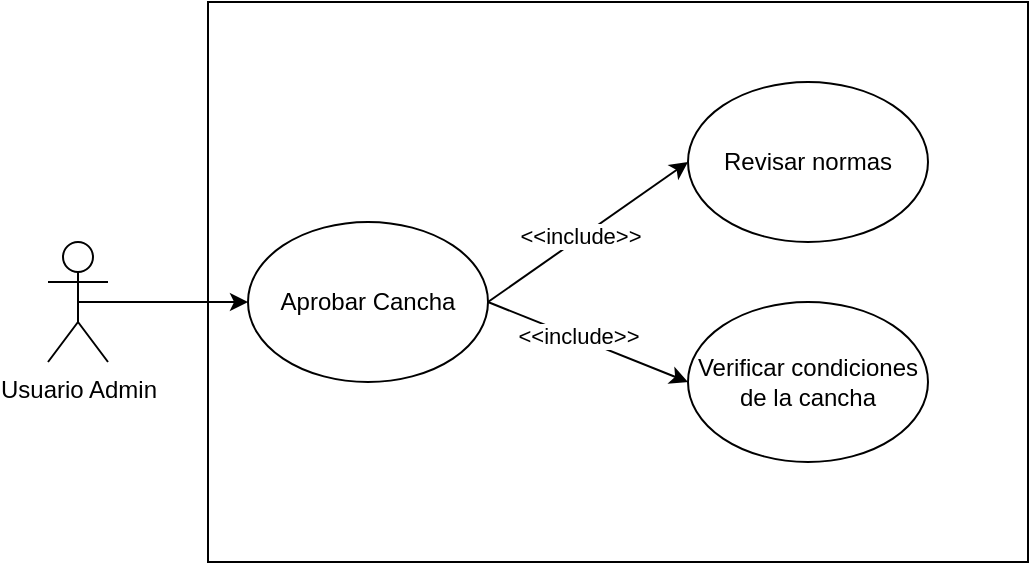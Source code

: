 <mxfile version="24.7.10">
  <diagram name="Página-1" id="H35z8zRqaceN1AceuVCz">
    <mxGraphModel grid="1" page="1" gridSize="10" guides="1" tooltips="1" connect="1" arrows="1" fold="1" pageScale="1" pageWidth="827" pageHeight="1169" math="0" shadow="0">
      <root>
        <mxCell id="0" />
        <mxCell id="1" parent="0" />
        <mxCell id="dLItnMSgPNpztyV-Zrei-2" value="" style="rounded=0;whiteSpace=wrap;html=1;" vertex="1" parent="1">
          <mxGeometry x="170" y="170" width="410" height="280" as="geometry" />
        </mxCell>
        <mxCell id="dLItnMSgPNpztyV-Zrei-4" style="rounded=0;orthogonalLoop=1;jettySize=auto;html=1;exitX=0.5;exitY=0.5;exitDx=0;exitDy=0;exitPerimeter=0;entryX=0;entryY=0.5;entryDx=0;entryDy=0;" edge="1" parent="1" source="dLItnMSgPNpztyV-Zrei-1" target="dLItnMSgPNpztyV-Zrei-3">
          <mxGeometry relative="1" as="geometry" />
        </mxCell>
        <mxCell id="dLItnMSgPNpztyV-Zrei-1" value="Usuario Admin" style="shape=umlActor;verticalLabelPosition=bottom;verticalAlign=top;html=1;outlineConnect=0;" vertex="1" parent="1">
          <mxGeometry x="90" y="290" width="30" height="60" as="geometry" />
        </mxCell>
        <mxCell id="dLItnMSgPNpztyV-Zrei-7" style="rounded=0;orthogonalLoop=1;jettySize=auto;html=1;exitX=1;exitY=0.5;exitDx=0;exitDy=0;entryX=0;entryY=0.5;entryDx=0;entryDy=0;" edge="1" parent="1" source="dLItnMSgPNpztyV-Zrei-3" target="dLItnMSgPNpztyV-Zrei-5">
          <mxGeometry relative="1" as="geometry" />
        </mxCell>
        <mxCell id="dLItnMSgPNpztyV-Zrei-9" value="&amp;lt;&amp;lt;include&amp;gt;&amp;gt;" style="edgeLabel;html=1;align=center;verticalAlign=middle;resizable=0;points=[];" connectable="0" vertex="1" parent="dLItnMSgPNpztyV-Zrei-7">
          <mxGeometry x="-0.086" y="1" relative="1" as="geometry">
            <mxPoint as="offset" />
          </mxGeometry>
        </mxCell>
        <mxCell id="dLItnMSgPNpztyV-Zrei-8" style="edgeStyle=none;rounded=0;orthogonalLoop=1;jettySize=auto;html=1;exitX=1;exitY=0.5;exitDx=0;exitDy=0;entryX=0;entryY=0.5;entryDx=0;entryDy=0;" edge="1" parent="1" source="dLItnMSgPNpztyV-Zrei-3" target="dLItnMSgPNpztyV-Zrei-6">
          <mxGeometry relative="1" as="geometry" />
        </mxCell>
        <mxCell id="dLItnMSgPNpztyV-Zrei-10" value="&amp;lt;&amp;lt;include&amp;gt;&amp;gt;" style="edgeLabel;html=1;align=center;verticalAlign=middle;resizable=0;points=[];" connectable="0" vertex="1" parent="dLItnMSgPNpztyV-Zrei-8">
          <mxGeometry x="-0.107" y="1" relative="1" as="geometry">
            <mxPoint as="offset" />
          </mxGeometry>
        </mxCell>
        <mxCell id="dLItnMSgPNpztyV-Zrei-3" value="Aprobar Cancha" style="ellipse;whiteSpace=wrap;html=1;" vertex="1" parent="1">
          <mxGeometry x="190" y="280" width="120" height="80" as="geometry" />
        </mxCell>
        <mxCell id="dLItnMSgPNpztyV-Zrei-5" value="Revisar normas" style="ellipse;whiteSpace=wrap;html=1;" vertex="1" parent="1">
          <mxGeometry x="410" y="210" width="120" height="80" as="geometry" />
        </mxCell>
        <mxCell id="dLItnMSgPNpztyV-Zrei-6" value="Verificar condiciones de la cancha" style="ellipse;whiteSpace=wrap;html=1;" vertex="1" parent="1">
          <mxGeometry x="410" y="320" width="120" height="80" as="geometry" />
        </mxCell>
      </root>
    </mxGraphModel>
  </diagram>
</mxfile>
